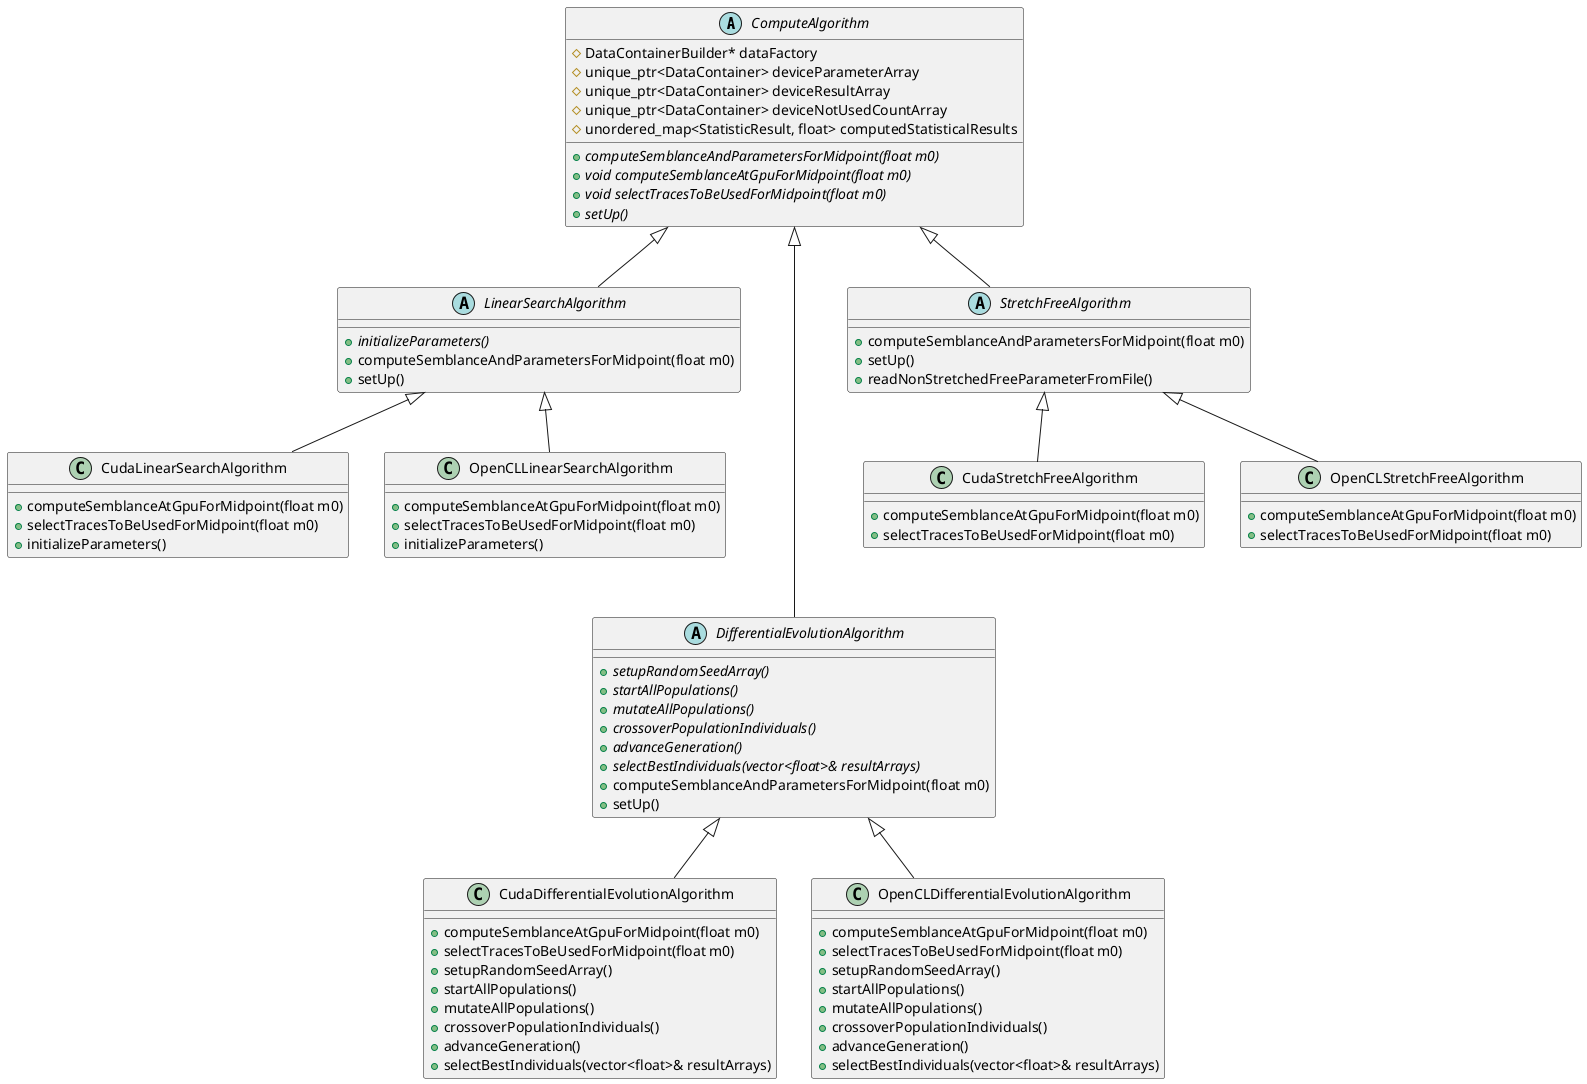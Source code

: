 @startuml ComputeAlgorithm
' skinparam linetype ortho

ComputeAlgorithm <|-- LinearSearchAlgorithm
ComputeAlgorithm <|---- DifferentialEvolutionAlgorithm
ComputeAlgorithm <|-- StretchFreeAlgorithm

LinearSearchAlgorithm <|-- CudaLinearSearchAlgorithm
DifferentialEvolutionAlgorithm <|-- CudaDifferentialEvolutionAlgorithm
StretchFreeAlgorithm <|-- CudaStretchFreeAlgorithm

LinearSearchAlgorithm <|-- OpenCLLinearSearchAlgorithm
DifferentialEvolutionAlgorithm <|-- OpenCLDifferentialEvolutionAlgorithm
StretchFreeAlgorithm <|-- OpenCLStretchFreeAlgorithm

' OpenCLComputeAlgorithm <|- OpenCLLinearSearchAlgorithm
' OpenCLComputeAlgorithm <|- OpenCLDifferentialEvolutionAlgorithm
' OpenCLComputeAlgorithm <|- OpenCLStretchFreeAlgorithm

abstract class ComputeAlgorithm {
    # DataContainerBuilder* dataFactory
    # unique_ptr<DataContainer> deviceParameterArray
    # unique_ptr<DataContainer> deviceResultArray
    # unique_ptr<DataContainer> deviceNotUsedCountArray
    # unordered_map<StatisticResult, float> computedStatisticalResults
    + {abstract} computeSemblanceAndParametersForMidpoint(float m0)
    + {abstract} void computeSemblanceAtGpuForMidpoint(float m0)
    + {abstract} void selectTracesToBeUsedForMidpoint(float m0)
    + {abstract} setUp()
}

abstract class LinearSearchAlgorithm {
    + {abstract} initializeParameters()
    + computeSemblanceAndParametersForMidpoint(float m0)
    + setUp()
}

abstract class DifferentialEvolutionAlgorithm {
    + {abstract} setupRandomSeedArray()
    + {abstract} startAllPopulations()
    + {abstract} mutateAllPopulations()
    + {abstract} crossoverPopulationIndividuals()
    + {abstract} advanceGeneration()
    + {abstract} selectBestIndividuals(vector<float>& resultArrays)
    + computeSemblanceAndParametersForMidpoint(float m0)
    + setUp()
}

abstract class StretchFreeAlgorithm {
    + computeSemblanceAndParametersForMidpoint(float m0)
    + setUp()
    + readNonStretchedFreeParameterFromFile()
}

class CudaLinearSearchAlgorithm {
    + computeSemblanceAtGpuForMidpoint(float m0)
    + selectTracesToBeUsedForMidpoint(float m0)
    + initializeParameters()
}

class OpenCLLinearSearchAlgorithm {
    + computeSemblanceAtGpuForMidpoint(float m0)
    + selectTracesToBeUsedForMidpoint(float m0)
    + initializeParameters()
}

class CudaDifferentialEvolutionAlgorithm {
    + computeSemblanceAtGpuForMidpoint(float m0)
    + selectTracesToBeUsedForMidpoint(float m0)
    + setupRandomSeedArray()
    + startAllPopulations()
    + mutateAllPopulations()
    + crossoverPopulationIndividuals()
    + advanceGeneration()
    + selectBestIndividuals(vector<float>& resultArrays)
}

class OpenCLDifferentialEvolutionAlgorithm {
    + computeSemblanceAtGpuForMidpoint(float m0)
    + selectTracesToBeUsedForMidpoint(float m0)
    + setupRandomSeedArray()
    + startAllPopulations()
    + mutateAllPopulations()
    + crossoverPopulationIndividuals()
    + advanceGeneration()
    + selectBestIndividuals(vector<float>& resultArrays)
}

class CudaStretchFreeAlgorithm {
    + computeSemblanceAtGpuForMidpoint(float m0)
    + selectTracesToBeUsedForMidpoint(float m0)
}

class OpenCLStretchFreeAlgorithm {
    + computeSemblanceAtGpuForMidpoint(float m0)
    + selectTracesToBeUsedForMidpoint(float m0)
}
@enduml